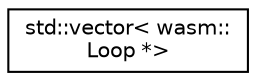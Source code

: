 digraph "Graphical Class Hierarchy"
{
  edge [fontname="Helvetica",fontsize="10",labelfontname="Helvetica",labelfontsize="10"];
  node [fontname="Helvetica",fontsize="10",shape=record];
  rankdir="LR";
  Node0 [label="std::vector\< wasm::\lLoop *\>",height=0.2,width=0.4,color="black", fillcolor="white", style="filled",URL="$classstd_1_1vector.html"];
}
